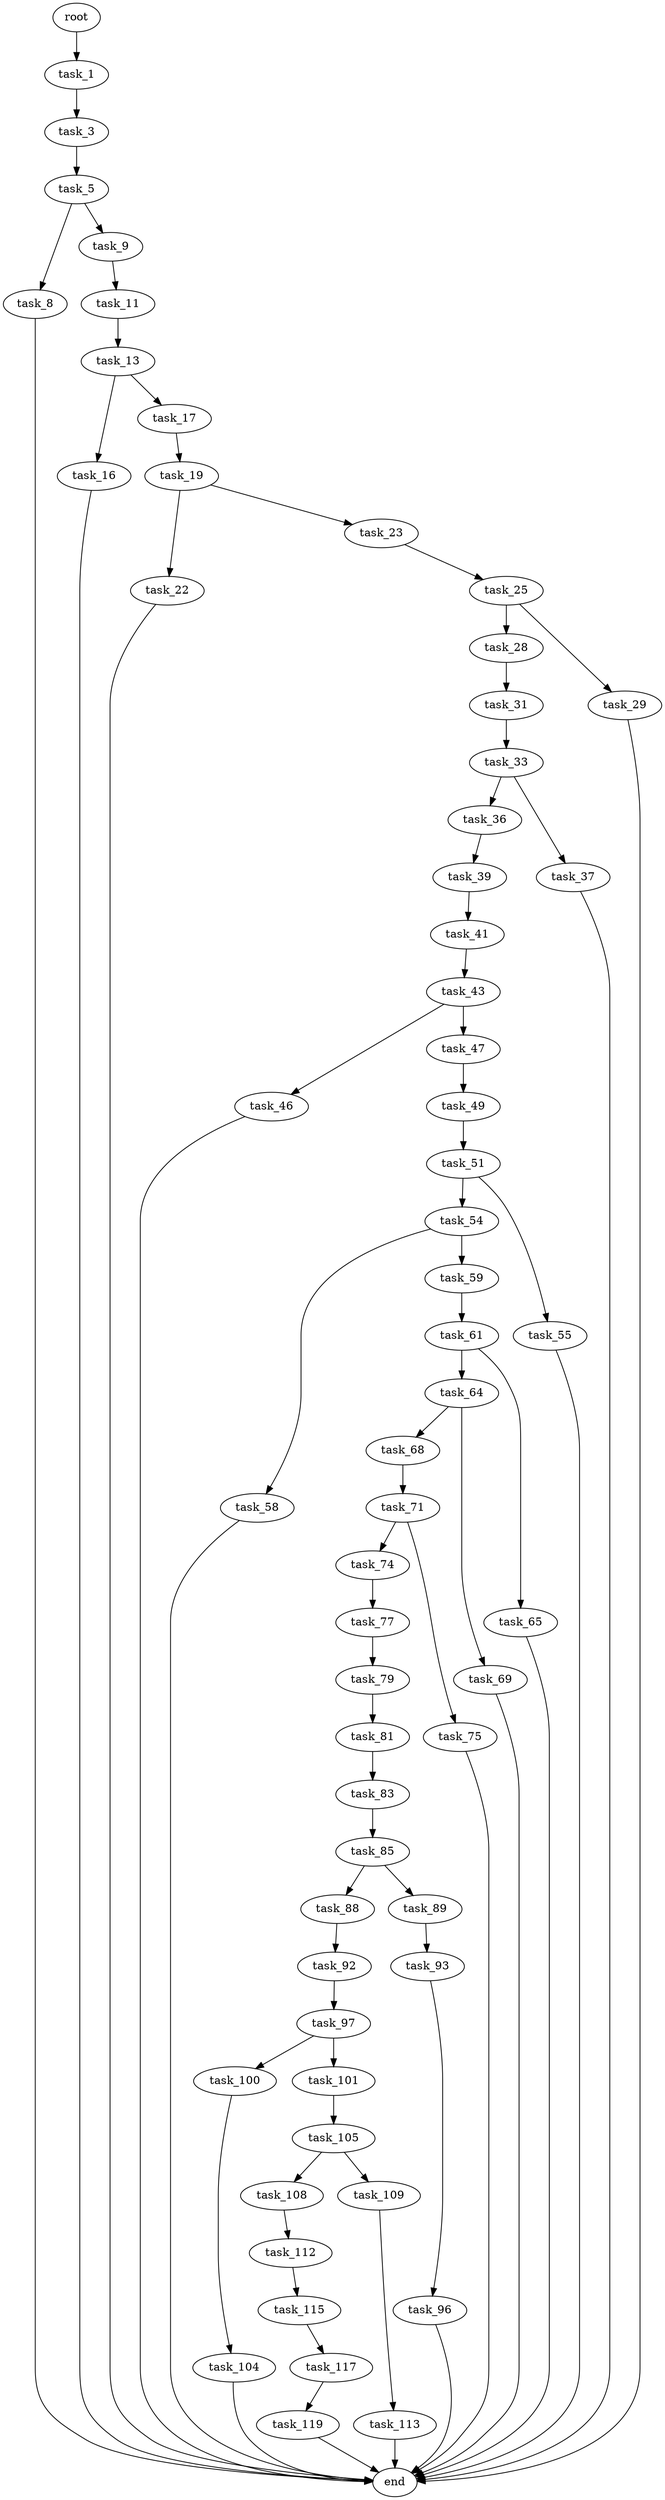 digraph G {
  root [size="0.000000"];
  task_1 [size="2849202654.000000"];
  task_3 [size="136201757805.000000"];
  task_5 [size="28219075660.000000"];
  task_8 [size="3645953709.000000"];
  task_9 [size="1977816423.000000"];
  end [size="0.000000"];
  task_11 [size="549755813888.000000"];
  task_13 [size="2682423602.000000"];
  task_16 [size="1137761509672.000000"];
  task_17 [size="26241537025.000000"];
  task_19 [size="134217728000.000000"];
  task_22 [size="10236604314.000000"];
  task_23 [size="368293445632.000000"];
  task_25 [size="231928233984.000000"];
  task_28 [size="439265672483.000000"];
  task_29 [size="134217728000.000000"];
  task_31 [size="19990830024.000000"];
  task_33 [size="1073741824000.000000"];
  task_36 [size="28991029248.000000"];
  task_37 [size="368293445632.000000"];
  task_39 [size="8589934592.000000"];
  task_41 [size="26894457454.000000"];
  task_43 [size="715532961.000000"];
  task_46 [size="25450114090.000000"];
  task_47 [size="755786644170.000000"];
  task_49 [size="856831293847.000000"];
  task_51 [size="32082164020.000000"];
  task_54 [size="549755813888.000000"];
  task_55 [size="2470969792.000000"];
  task_58 [size="368293445632.000000"];
  task_59 [size="549755813888.000000"];
  task_61 [size="1073741824000.000000"];
  task_64 [size="1073741824000.000000"];
  task_65 [size="11430603467.000000"];
  task_68 [size="11230051133.000000"];
  task_69 [size="64757292708.000000"];
  task_71 [size="387793143681.000000"];
  task_74 [size="134217728000.000000"];
  task_75 [size="549755813888.000000"];
  task_77 [size="549755813888.000000"];
  task_79 [size="566092739515.000000"];
  task_81 [size="83138440215.000000"];
  task_83 [size="653142053597.000000"];
  task_85 [size="15408391671.000000"];
  task_88 [size="381485064757.000000"];
  task_89 [size="1551264920.000000"];
  task_92 [size="134217728000.000000"];
  task_93 [size="549755813888.000000"];
  task_97 [size="3487828425.000000"];
  task_96 [size="712680308080.000000"];
  task_100 [size="5183995741.000000"];
  task_101 [size="1073741824000.000000"];
  task_104 [size="5335242238.000000"];
  task_105 [size="4646101909.000000"];
  task_108 [size="782757789696.000000"];
  task_109 [size="184599951588.000000"];
  task_112 [size="22852485020.000000"];
  task_113 [size="1480567278.000000"];
  task_115 [size="134217728000.000000"];
  task_117 [size="367287720540.000000"];
  task_119 [size="316969703345.000000"];

  root -> task_1 [size="1.000000"];
  task_1 -> task_3 [size="75497472.000000"];
  task_3 -> task_5 [size="209715200.000000"];
  task_5 -> task_8 [size="33554432.000000"];
  task_5 -> task_9 [size="33554432.000000"];
  task_8 -> end [size="1.000000"];
  task_9 -> task_11 [size="75497472.000000"];
  task_11 -> task_13 [size="536870912.000000"];
  task_13 -> task_16 [size="134217728.000000"];
  task_13 -> task_17 [size="134217728.000000"];
  task_16 -> end [size="1.000000"];
  task_17 -> task_19 [size="679477248.000000"];
  task_19 -> task_22 [size="209715200.000000"];
  task_19 -> task_23 [size="209715200.000000"];
  task_22 -> end [size="1.000000"];
  task_23 -> task_25 [size="411041792.000000"];
  task_25 -> task_28 [size="301989888.000000"];
  task_25 -> task_29 [size="301989888.000000"];
  task_28 -> task_31 [size="301989888.000000"];
  task_29 -> end [size="1.000000"];
  task_31 -> task_33 [size="536870912.000000"];
  task_33 -> task_36 [size="838860800.000000"];
  task_33 -> task_37 [size="838860800.000000"];
  task_36 -> task_39 [size="75497472.000000"];
  task_37 -> end [size="1.000000"];
  task_39 -> task_41 [size="33554432.000000"];
  task_41 -> task_43 [size="536870912.000000"];
  task_43 -> task_46 [size="75497472.000000"];
  task_43 -> task_47 [size="75497472.000000"];
  task_46 -> end [size="1.000000"];
  task_47 -> task_49 [size="838860800.000000"];
  task_49 -> task_51 [size="679477248.000000"];
  task_51 -> task_54 [size="536870912.000000"];
  task_51 -> task_55 [size="536870912.000000"];
  task_54 -> task_58 [size="536870912.000000"];
  task_54 -> task_59 [size="536870912.000000"];
  task_55 -> end [size="1.000000"];
  task_58 -> end [size="1.000000"];
  task_59 -> task_61 [size="536870912.000000"];
  task_61 -> task_64 [size="838860800.000000"];
  task_61 -> task_65 [size="838860800.000000"];
  task_64 -> task_68 [size="838860800.000000"];
  task_64 -> task_69 [size="838860800.000000"];
  task_65 -> end [size="1.000000"];
  task_68 -> task_71 [size="209715200.000000"];
  task_69 -> end [size="1.000000"];
  task_71 -> task_74 [size="838860800.000000"];
  task_71 -> task_75 [size="838860800.000000"];
  task_74 -> task_77 [size="209715200.000000"];
  task_75 -> end [size="1.000000"];
  task_77 -> task_79 [size="536870912.000000"];
  task_79 -> task_81 [size="679477248.000000"];
  task_81 -> task_83 [size="209715200.000000"];
  task_83 -> task_85 [size="411041792.000000"];
  task_85 -> task_88 [size="411041792.000000"];
  task_85 -> task_89 [size="411041792.000000"];
  task_88 -> task_92 [size="411041792.000000"];
  task_89 -> task_93 [size="33554432.000000"];
  task_92 -> task_97 [size="209715200.000000"];
  task_93 -> task_96 [size="536870912.000000"];
  task_97 -> task_100 [size="75497472.000000"];
  task_97 -> task_101 [size="75497472.000000"];
  task_96 -> end [size="1.000000"];
  task_100 -> task_104 [size="134217728.000000"];
  task_101 -> task_105 [size="838860800.000000"];
  task_104 -> end [size="1.000000"];
  task_105 -> task_108 [size="75497472.000000"];
  task_105 -> task_109 [size="75497472.000000"];
  task_108 -> task_112 [size="679477248.000000"];
  task_109 -> task_113 [size="134217728.000000"];
  task_112 -> task_115 [size="411041792.000000"];
  task_113 -> end [size="1.000000"];
  task_115 -> task_117 [size="209715200.000000"];
  task_117 -> task_119 [size="536870912.000000"];
  task_119 -> end [size="1.000000"];
}
